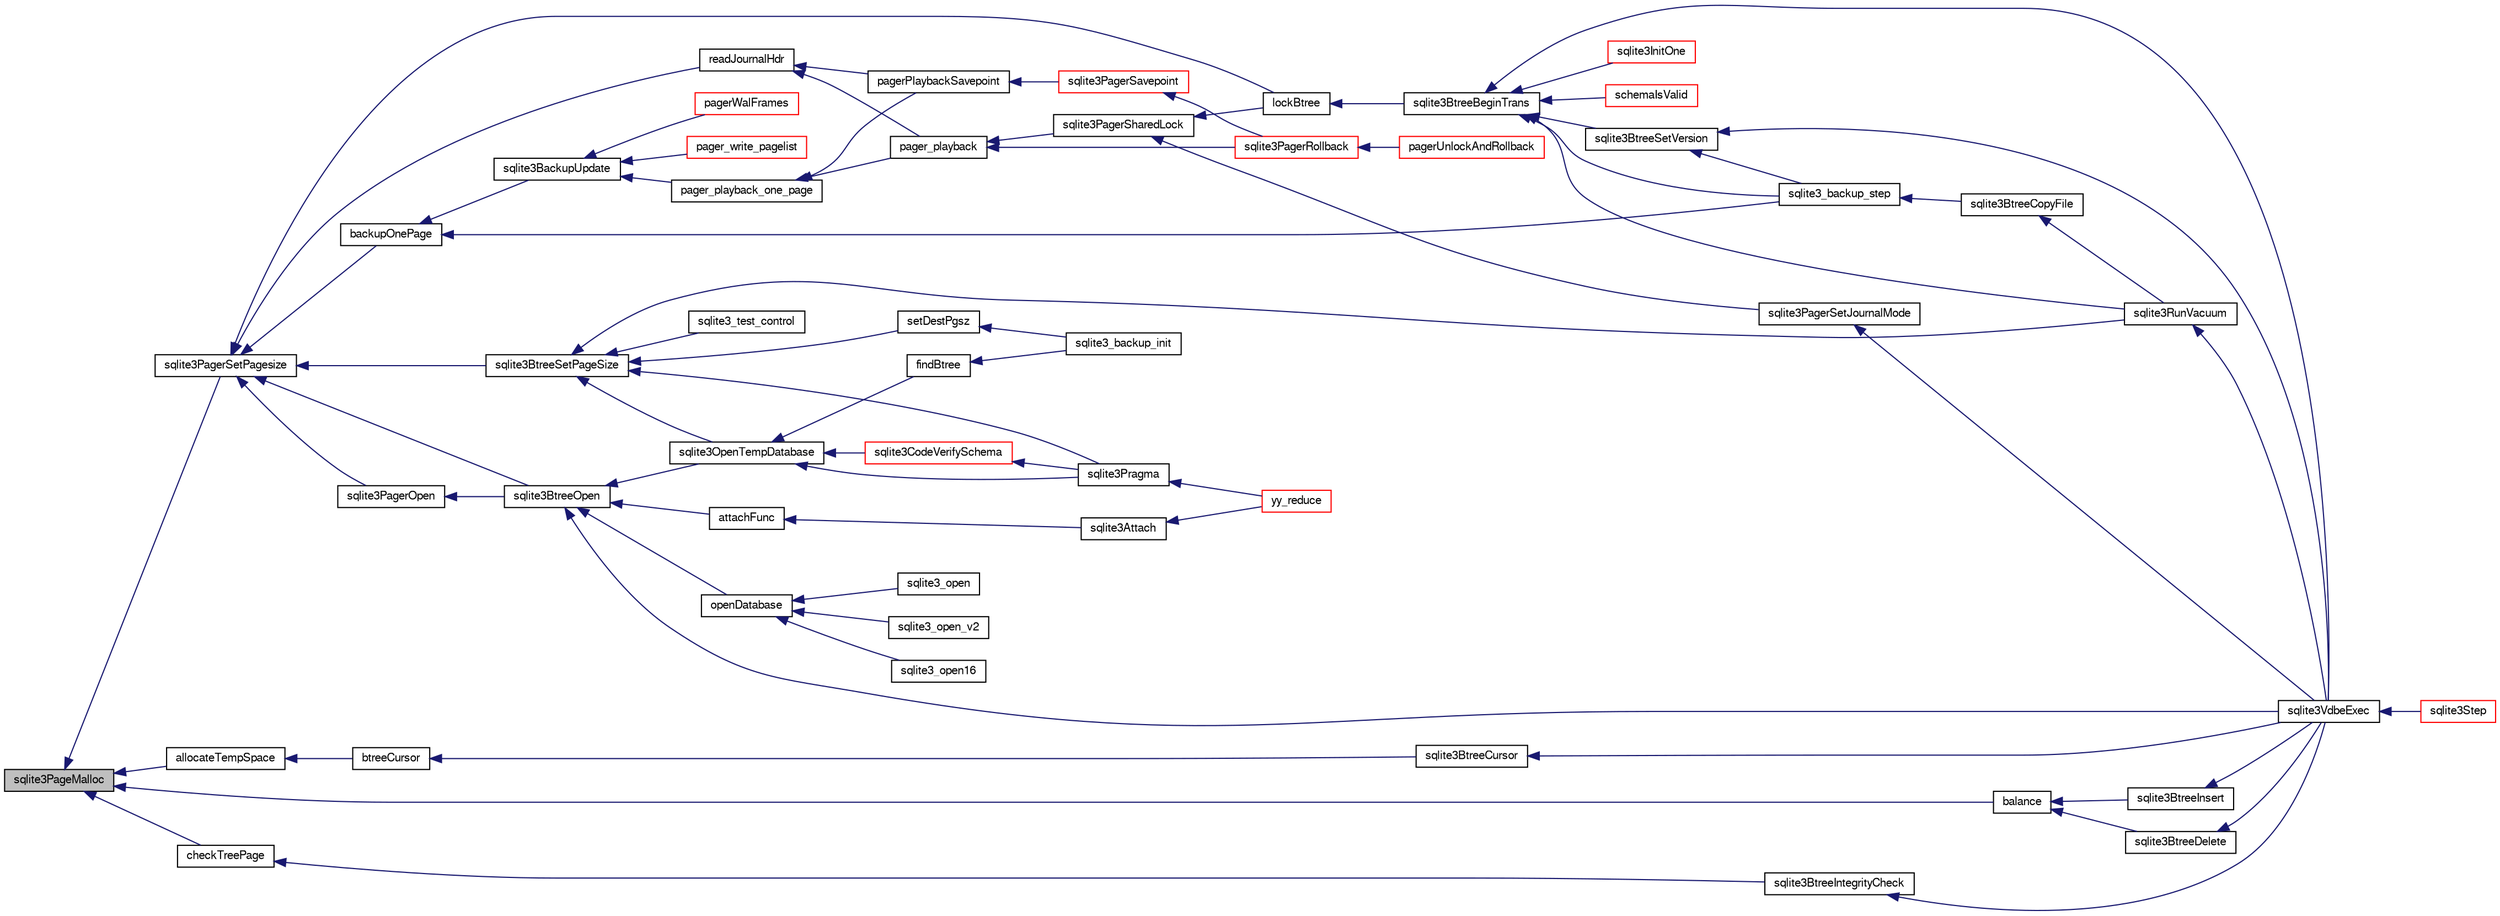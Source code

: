 digraph "sqlite3PageMalloc"
{
  edge [fontname="FreeSans",fontsize="10",labelfontname="FreeSans",labelfontsize="10"];
  node [fontname="FreeSans",fontsize="10",shape=record];
  rankdir="LR";
  Node621674 [label="sqlite3PageMalloc",height=0.2,width=0.4,color="black", fillcolor="grey75", style="filled", fontcolor="black"];
  Node621674 -> Node621675 [dir="back",color="midnightblue",fontsize="10",style="solid",fontname="FreeSans"];
  Node621675 [label="sqlite3PagerSetPagesize",height=0.2,width=0.4,color="black", fillcolor="white", style="filled",URL="$sqlite3_8c.html#ab668348d5dcc0382c247c74b6358f16e"];
  Node621675 -> Node621676 [dir="back",color="midnightblue",fontsize="10",style="solid",fontname="FreeSans"];
  Node621676 [label="readJournalHdr",height=0.2,width=0.4,color="black", fillcolor="white", style="filled",URL="$sqlite3_8c.html#a4367a6db0dfbaacd476aeecccc99904b"];
  Node621676 -> Node621677 [dir="back",color="midnightblue",fontsize="10",style="solid",fontname="FreeSans"];
  Node621677 [label="pager_playback",height=0.2,width=0.4,color="black", fillcolor="white", style="filled",URL="$sqlite3_8c.html#a9d9a750a9fc76eb4b668c8a16b164a65"];
  Node621677 -> Node621678 [dir="back",color="midnightblue",fontsize="10",style="solid",fontname="FreeSans"];
  Node621678 [label="sqlite3PagerSharedLock",height=0.2,width=0.4,color="black", fillcolor="white", style="filled",URL="$sqlite3_8c.html#a58c197b629fb6eaacf96c7add57c70df"];
  Node621678 -> Node621679 [dir="back",color="midnightblue",fontsize="10",style="solid",fontname="FreeSans"];
  Node621679 [label="sqlite3PagerSetJournalMode",height=0.2,width=0.4,color="black", fillcolor="white", style="filled",URL="$sqlite3_8c.html#afb929a0a4553cda84de16180ddbd09f7"];
  Node621679 -> Node621680 [dir="back",color="midnightblue",fontsize="10",style="solid",fontname="FreeSans"];
  Node621680 [label="sqlite3VdbeExec",height=0.2,width=0.4,color="black", fillcolor="white", style="filled",URL="$sqlite3_8c.html#a8ce40a614bdc56719c4d642b1e4dfb21"];
  Node621680 -> Node621681 [dir="back",color="midnightblue",fontsize="10",style="solid",fontname="FreeSans"];
  Node621681 [label="sqlite3Step",height=0.2,width=0.4,color="red", fillcolor="white", style="filled",URL="$sqlite3_8c.html#a3f2872e873e2758a4beedad1d5113554"];
  Node621678 -> Node621941 [dir="back",color="midnightblue",fontsize="10",style="solid",fontname="FreeSans"];
  Node621941 [label="lockBtree",height=0.2,width=0.4,color="black", fillcolor="white", style="filled",URL="$sqlite3_8c.html#a5b808194d3178be15705a420265cee9d"];
  Node621941 -> Node621942 [dir="back",color="midnightblue",fontsize="10",style="solid",fontname="FreeSans"];
  Node621942 [label="sqlite3BtreeBeginTrans",height=0.2,width=0.4,color="black", fillcolor="white", style="filled",URL="$sqlite3_8c.html#a52d6706df15c67c22aa7d0e290c16bf5"];
  Node621942 -> Node621943 [dir="back",color="midnightblue",fontsize="10",style="solid",fontname="FreeSans"];
  Node621943 [label="sqlite3BtreeSetVersion",height=0.2,width=0.4,color="black", fillcolor="white", style="filled",URL="$sqlite3_8c.html#a2db3061b5c557699a47415ca0342ba01"];
  Node621943 -> Node621893 [dir="back",color="midnightblue",fontsize="10",style="solid",fontname="FreeSans"];
  Node621893 [label="sqlite3_backup_step",height=0.2,width=0.4,color="black", fillcolor="white", style="filled",URL="$sqlite3_8h.html#a1699b75e98d082eebc465a9e64c35269"];
  Node621893 -> Node621894 [dir="back",color="midnightblue",fontsize="10",style="solid",fontname="FreeSans"];
  Node621894 [label="sqlite3BtreeCopyFile",height=0.2,width=0.4,color="black", fillcolor="white", style="filled",URL="$sqlite3_8c.html#a4d9e19a79f0d5c1dfcef0bd137ae83f9"];
  Node621894 -> Node621866 [dir="back",color="midnightblue",fontsize="10",style="solid",fontname="FreeSans"];
  Node621866 [label="sqlite3RunVacuum",height=0.2,width=0.4,color="black", fillcolor="white", style="filled",URL="$sqlite3_8c.html#a5e83ddc7b3e7e8e79ad5d1fc92de1d2f"];
  Node621866 -> Node621680 [dir="back",color="midnightblue",fontsize="10",style="solid",fontname="FreeSans"];
  Node621943 -> Node621680 [dir="back",color="midnightblue",fontsize="10",style="solid",fontname="FreeSans"];
  Node621942 -> Node621893 [dir="back",color="midnightblue",fontsize="10",style="solid",fontname="FreeSans"];
  Node621942 -> Node621680 [dir="back",color="midnightblue",fontsize="10",style="solid",fontname="FreeSans"];
  Node621942 -> Node621706 [dir="back",color="midnightblue",fontsize="10",style="solid",fontname="FreeSans"];
  Node621706 [label="sqlite3InitOne",height=0.2,width=0.4,color="red", fillcolor="white", style="filled",URL="$sqlite3_8c.html#ac4318b25df65269906b0379251fe9b85"];
  Node621942 -> Node621891 [dir="back",color="midnightblue",fontsize="10",style="solid",fontname="FreeSans"];
  Node621891 [label="schemaIsValid",height=0.2,width=0.4,color="red", fillcolor="white", style="filled",URL="$sqlite3_8c.html#a7c466fe28e7ca6f46b8bf72c46d9738d"];
  Node621942 -> Node621866 [dir="back",color="midnightblue",fontsize="10",style="solid",fontname="FreeSans"];
  Node621677 -> Node621944 [dir="back",color="midnightblue",fontsize="10",style="solid",fontname="FreeSans"];
  Node621944 [label="sqlite3PagerRollback",height=0.2,width=0.4,color="red", fillcolor="white", style="filled",URL="$sqlite3_8c.html#afdd2ecbb97b7a716892ff6bd10c7dfd0"];
  Node621944 -> Node621945 [dir="back",color="midnightblue",fontsize="10",style="solid",fontname="FreeSans"];
  Node621945 [label="pagerUnlockAndRollback",height=0.2,width=0.4,color="red", fillcolor="white", style="filled",URL="$sqlite3_8c.html#a02d96b7bf62c3b13ba905d168914518c"];
  Node621676 -> Node621961 [dir="back",color="midnightblue",fontsize="10",style="solid",fontname="FreeSans"];
  Node621961 [label="pagerPlaybackSavepoint",height=0.2,width=0.4,color="black", fillcolor="white", style="filled",URL="$sqlite3_8c.html#aedf76c3b6661c4244cc3e2c5464fd12e"];
  Node621961 -> Node621962 [dir="back",color="midnightblue",fontsize="10",style="solid",fontname="FreeSans"];
  Node621962 [label="sqlite3PagerSavepoint",height=0.2,width=0.4,color="red", fillcolor="white", style="filled",URL="$sqlite3_8c.html#a8b5f1920b6a8b564a47e243868f2c8d4"];
  Node621962 -> Node621944 [dir="back",color="midnightblue",fontsize="10",style="solid",fontname="FreeSans"];
  Node621675 -> Node622046 [dir="back",color="midnightblue",fontsize="10",style="solid",fontname="FreeSans"];
  Node622046 [label="sqlite3PagerOpen",height=0.2,width=0.4,color="black", fillcolor="white", style="filled",URL="$sqlite3_8c.html#a5b4a74e8a1754922c482b7af19b30611"];
  Node622046 -> Node621947 [dir="back",color="midnightblue",fontsize="10",style="solid",fontname="FreeSans"];
  Node621947 [label="sqlite3BtreeOpen",height=0.2,width=0.4,color="black", fillcolor="white", style="filled",URL="$sqlite3_8c.html#a13dcb44dc34af6ce9d38de9c5aa975f9"];
  Node621947 -> Node621680 [dir="back",color="midnightblue",fontsize="10",style="solid",fontname="FreeSans"];
  Node621947 -> Node621708 [dir="back",color="midnightblue",fontsize="10",style="solid",fontname="FreeSans"];
  Node621708 [label="attachFunc",height=0.2,width=0.4,color="black", fillcolor="white", style="filled",URL="$sqlite3_8c.html#a69cb751a7da501b9a0aa37e0d7c3eaf7"];
  Node621708 -> Node621709 [dir="back",color="midnightblue",fontsize="10",style="solid",fontname="FreeSans"];
  Node621709 [label="sqlite3Attach",height=0.2,width=0.4,color="black", fillcolor="white", style="filled",URL="$sqlite3_8c.html#ae0907fe0b43cc1b4c7e6a16213e8546f"];
  Node621709 -> Node621710 [dir="back",color="midnightblue",fontsize="10",style="solid",fontname="FreeSans"];
  Node621710 [label="yy_reduce",height=0.2,width=0.4,color="red", fillcolor="white", style="filled",URL="$sqlite3_8c.html#a7c419a9b25711c666a9a2449ef377f14"];
  Node621947 -> Node621948 [dir="back",color="midnightblue",fontsize="10",style="solid",fontname="FreeSans"];
  Node621948 [label="sqlite3OpenTempDatabase",height=0.2,width=0.4,color="black", fillcolor="white", style="filled",URL="$sqlite3_8c.html#aaf3088380b731428b72d3b5777f93755"];
  Node621948 -> Node621885 [dir="back",color="midnightblue",fontsize="10",style="solid",fontname="FreeSans"];
  Node621885 [label="findBtree",height=0.2,width=0.4,color="black", fillcolor="white", style="filled",URL="$sqlite3_8c.html#ab4ee5743b77efd7f8832bf0b9315f973"];
  Node621885 -> Node621886 [dir="back",color="midnightblue",fontsize="10",style="solid",fontname="FreeSans"];
  Node621886 [label="sqlite3_backup_init",height=0.2,width=0.4,color="black", fillcolor="white", style="filled",URL="$sqlite3_8h.html#a9c9aa9e8edeb9910d93148a6621c1097"];
  Node621948 -> Node621949 [dir="back",color="midnightblue",fontsize="10",style="solid",fontname="FreeSans"];
  Node621949 [label="sqlite3CodeVerifySchema",height=0.2,width=0.4,color="red", fillcolor="white", style="filled",URL="$sqlite3_8c.html#ad9d8708d96f8416ec59ebf41c57000f9"];
  Node621949 -> Node621758 [dir="back",color="midnightblue",fontsize="10",style="solid",fontname="FreeSans"];
  Node621758 [label="sqlite3Pragma",height=0.2,width=0.4,color="black", fillcolor="white", style="filled",URL="$sqlite3_8c.html#a111391370f58f8e6a6eca51fd34d62ed"];
  Node621758 -> Node621710 [dir="back",color="midnightblue",fontsize="10",style="solid",fontname="FreeSans"];
  Node621948 -> Node621758 [dir="back",color="midnightblue",fontsize="10",style="solid",fontname="FreeSans"];
  Node621947 -> Node621915 [dir="back",color="midnightblue",fontsize="10",style="solid",fontname="FreeSans"];
  Node621915 [label="openDatabase",height=0.2,width=0.4,color="black", fillcolor="white", style="filled",URL="$sqlite3_8c.html#a6a9c3bc3a64234e863413f41db473758"];
  Node621915 -> Node621916 [dir="back",color="midnightblue",fontsize="10",style="solid",fontname="FreeSans"];
  Node621916 [label="sqlite3_open",height=0.2,width=0.4,color="black", fillcolor="white", style="filled",URL="$sqlite3_8h.html#a97ba966ed1acc38409786258268f5f71"];
  Node621915 -> Node621917 [dir="back",color="midnightblue",fontsize="10",style="solid",fontname="FreeSans"];
  Node621917 [label="sqlite3_open_v2",height=0.2,width=0.4,color="black", fillcolor="white", style="filled",URL="$sqlite3_8h.html#a140fe275b6975dc867cea50a65a217c4"];
  Node621915 -> Node621918 [dir="back",color="midnightblue",fontsize="10",style="solid",fontname="FreeSans"];
  Node621918 [label="sqlite3_open16",height=0.2,width=0.4,color="black", fillcolor="white", style="filled",URL="$sqlite3_8h.html#adbc401bb96713f32e553db32f6f3ca33"];
  Node621675 -> Node621947 [dir="back",color="midnightblue",fontsize="10",style="solid",fontname="FreeSans"];
  Node621675 -> Node622063 [dir="back",color="midnightblue",fontsize="10",style="solid",fontname="FreeSans"];
  Node622063 [label="sqlite3BtreeSetPageSize",height=0.2,width=0.4,color="black", fillcolor="white", style="filled",URL="$sqlite3_8c.html#ad9c65e8377c831a80e0ac1f108c43f3e"];
  Node622063 -> Node622064 [dir="back",color="midnightblue",fontsize="10",style="solid",fontname="FreeSans"];
  Node622064 [label="setDestPgsz",height=0.2,width=0.4,color="black", fillcolor="white", style="filled",URL="$sqlite3_8c.html#acd3459ec2257f990aaea330d998fe0a6"];
  Node622064 -> Node621886 [dir="back",color="midnightblue",fontsize="10",style="solid",fontname="FreeSans"];
  Node622063 -> Node621948 [dir="back",color="midnightblue",fontsize="10",style="solid",fontname="FreeSans"];
  Node622063 -> Node621758 [dir="back",color="midnightblue",fontsize="10",style="solid",fontname="FreeSans"];
  Node622063 -> Node621866 [dir="back",color="midnightblue",fontsize="10",style="solid",fontname="FreeSans"];
  Node622063 -> Node622065 [dir="back",color="midnightblue",fontsize="10",style="solid",fontname="FreeSans"];
  Node622065 [label="sqlite3_test_control",height=0.2,width=0.4,color="black", fillcolor="white", style="filled",URL="$sqlite3_8h.html#a3d90fdf0f259711a4e3822e12cd86106"];
  Node621675 -> Node621941 [dir="back",color="midnightblue",fontsize="10",style="solid",fontname="FreeSans"];
  Node621675 -> Node622042 [dir="back",color="midnightblue",fontsize="10",style="solid",fontname="FreeSans"];
  Node622042 [label="backupOnePage",height=0.2,width=0.4,color="black", fillcolor="white", style="filled",URL="$sqlite3_8c.html#a7efb6a8380d746b14e73db99ad3428a2"];
  Node622042 -> Node621893 [dir="back",color="midnightblue",fontsize="10",style="solid",fontname="FreeSans"];
  Node622042 -> Node622043 [dir="back",color="midnightblue",fontsize="10",style="solid",fontname="FreeSans"];
  Node622043 [label="sqlite3BackupUpdate",height=0.2,width=0.4,color="black", fillcolor="white", style="filled",URL="$sqlite3_8c.html#a928fd0b03c8d689beb3b81d73e9c713c"];
  Node622043 -> Node621960 [dir="back",color="midnightblue",fontsize="10",style="solid",fontname="FreeSans"];
  Node621960 [label="pager_playback_one_page",height=0.2,width=0.4,color="black", fillcolor="white", style="filled",URL="$sqlite3_8c.html#adfca1dee9939482792fe2b4ed982d00e"];
  Node621960 -> Node621677 [dir="back",color="midnightblue",fontsize="10",style="solid",fontname="FreeSans"];
  Node621960 -> Node621961 [dir="back",color="midnightblue",fontsize="10",style="solid",fontname="FreeSans"];
  Node622043 -> Node622044 [dir="back",color="midnightblue",fontsize="10",style="solid",fontname="FreeSans"];
  Node622044 [label="pagerWalFrames",height=0.2,width=0.4,color="red", fillcolor="white", style="filled",URL="$sqlite3_8c.html#a1675dba6bfeb50d8aa8a0509103fd004"];
  Node622043 -> Node622047 [dir="back",color="midnightblue",fontsize="10",style="solid",fontname="FreeSans"];
  Node622047 [label="pager_write_pagelist",height=0.2,width=0.4,color="red", fillcolor="white", style="filled",URL="$sqlite3_8c.html#a6287c834edd4d88c1757d45a9d7f7dcc"];
  Node621674 -> Node622066 [dir="back",color="midnightblue",fontsize="10",style="solid",fontname="FreeSans"];
  Node622066 [label="allocateTempSpace",height=0.2,width=0.4,color="black", fillcolor="white", style="filled",URL="$sqlite3_8c.html#a392335de1138023e2acc7d684caa9e66"];
  Node622066 -> Node622067 [dir="back",color="midnightblue",fontsize="10",style="solid",fontname="FreeSans"];
  Node622067 [label="btreeCursor",height=0.2,width=0.4,color="black", fillcolor="white", style="filled",URL="$sqlite3_8c.html#a9830bfee9b343086d4443618b13ad4fd"];
  Node622067 -> Node622068 [dir="back",color="midnightblue",fontsize="10",style="solid",fontname="FreeSans"];
  Node622068 [label="sqlite3BtreeCursor",height=0.2,width=0.4,color="black", fillcolor="white", style="filled",URL="$sqlite3_8c.html#abd140657aba42c5f3ed6c7e17d99aa50"];
  Node622068 -> Node621680 [dir="back",color="midnightblue",fontsize="10",style="solid",fontname="FreeSans"];
  Node621674 -> Node621989 [dir="back",color="midnightblue",fontsize="10",style="solid",fontname="FreeSans"];
  Node621989 [label="balance",height=0.2,width=0.4,color="black", fillcolor="white", style="filled",URL="$sqlite3_8c.html#a173f7c872fb68ccd3a20440d640b66c7"];
  Node621989 -> Node621974 [dir="back",color="midnightblue",fontsize="10",style="solid",fontname="FreeSans"];
  Node621974 [label="sqlite3BtreeInsert",height=0.2,width=0.4,color="black", fillcolor="white", style="filled",URL="$sqlite3_8c.html#aa6c6b68ed28d38984e5fa329794d7f02"];
  Node621974 -> Node621680 [dir="back",color="midnightblue",fontsize="10",style="solid",fontname="FreeSans"];
  Node621989 -> Node621977 [dir="back",color="midnightblue",fontsize="10",style="solid",fontname="FreeSans"];
  Node621977 [label="sqlite3BtreeDelete",height=0.2,width=0.4,color="black", fillcolor="white", style="filled",URL="$sqlite3_8c.html#a65c40cd7ec987dbd25392a180f388fe7"];
  Node621977 -> Node621680 [dir="back",color="midnightblue",fontsize="10",style="solid",fontname="FreeSans"];
  Node621674 -> Node622023 [dir="back",color="midnightblue",fontsize="10",style="solid",fontname="FreeSans"];
  Node622023 [label="checkTreePage",height=0.2,width=0.4,color="black", fillcolor="white", style="filled",URL="$sqlite3_8c.html#a0bdac89d12e5ac328d260ae8259777b2"];
  Node622023 -> Node622024 [dir="back",color="midnightblue",fontsize="10",style="solid",fontname="FreeSans"];
  Node622024 [label="sqlite3BtreeIntegrityCheck",height=0.2,width=0.4,color="black", fillcolor="white", style="filled",URL="$sqlite3_8c.html#aa00011902d9e5ba26452d147c43fa1d8"];
  Node622024 -> Node621680 [dir="back",color="midnightblue",fontsize="10",style="solid",fontname="FreeSans"];
}

